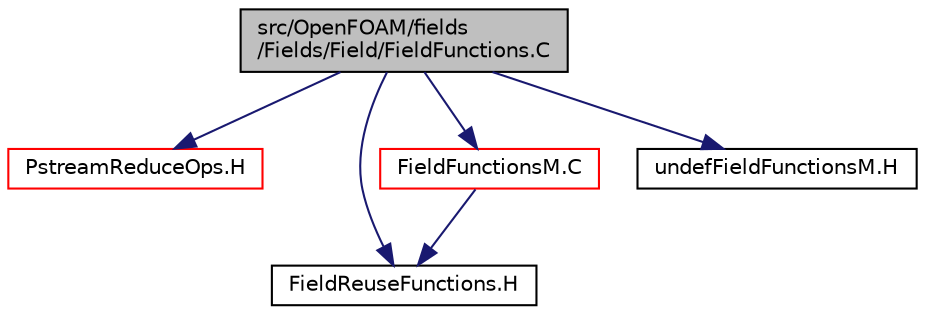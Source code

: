 digraph "src/OpenFOAM/fields/Fields/Field/FieldFunctions.C"
{
  bgcolor="transparent";
  edge [fontname="Helvetica",fontsize="10",labelfontname="Helvetica",labelfontsize="10"];
  node [fontname="Helvetica",fontsize="10",shape=record];
  Node0 [label="src/OpenFOAM/fields\l/Fields/Field/FieldFunctions.C",height=0.2,width=0.4,color="black", fillcolor="grey75", style="filled", fontcolor="black"];
  Node0 -> Node1 [color="midnightblue",fontsize="10",style="solid",fontname="Helvetica"];
  Node1 [label="PstreamReduceOps.H",height=0.2,width=0.4,color="red",URL="$a09872.html",tooltip="Inter-processor communication reduction functions. "];
  Node0 -> Node91 [color="midnightblue",fontsize="10",style="solid",fontname="Helvetica"];
  Node91 [label="FieldReuseFunctions.H",height=0.2,width=0.4,color="black",URL="$a10310.html"];
  Node0 -> Node92 [color="midnightblue",fontsize="10",style="solid",fontname="Helvetica"];
  Node92 [label="FieldFunctionsM.C",height=0.2,width=0.4,color="red",URL="$a10298.html"];
  Node92 -> Node91 [color="midnightblue",fontsize="10",style="solid",fontname="Helvetica"];
  Node0 -> Node95 [color="midnightblue",fontsize="10",style="solid",fontname="Helvetica"];
  Node95 [label="undefFieldFunctionsM.H",height=0.2,width=0.4,color="black",URL="$a10319.html"];
}

